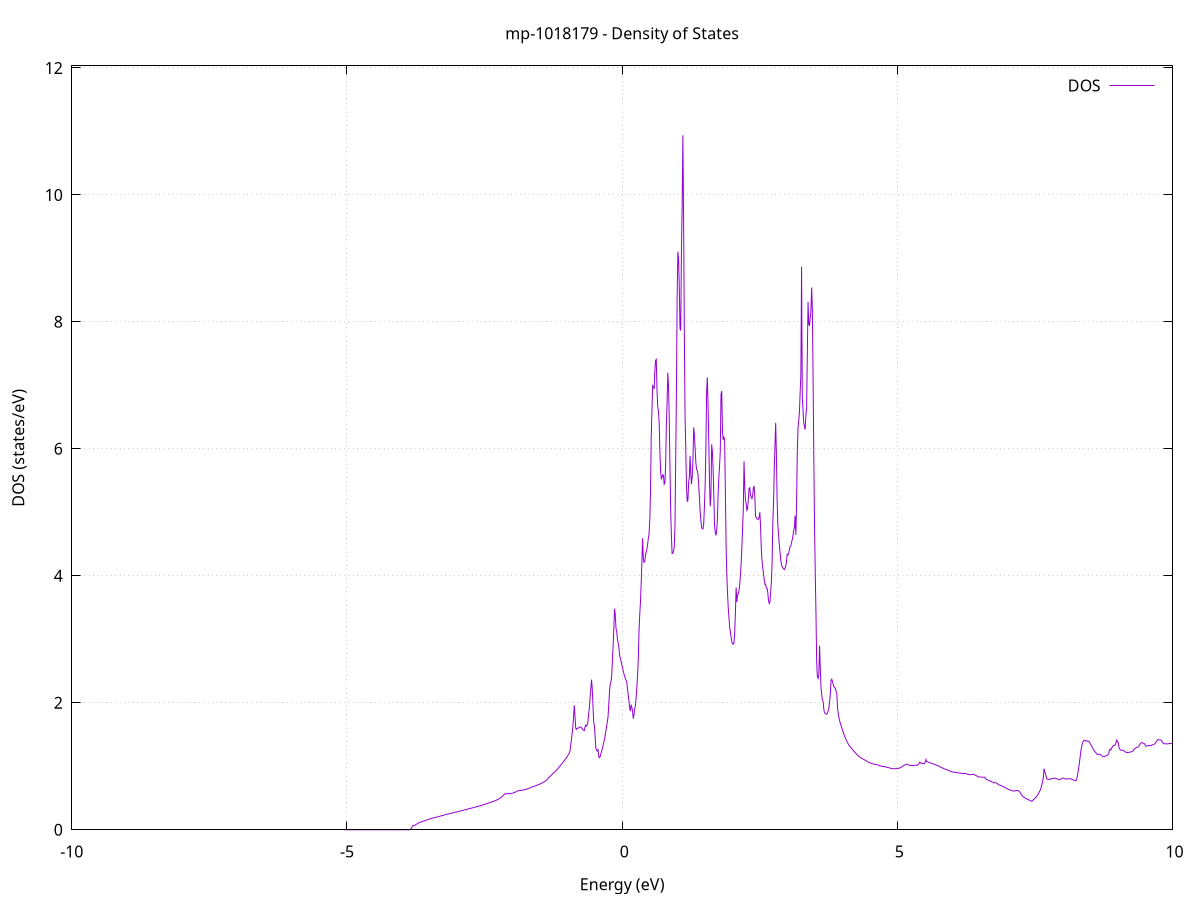 set title 'mp-1018179 - Density of States'
set xlabel 'Energy (eV)'
set ylabel 'DOS (states/eV)'
set grid
set xrange [-10:10]
set yrange [0:12.032]
set xzeroaxis lt -1
set terminal png size 800,600
set output 'mp-1018179_dos_gnuplot.png'
plot '-' using 1:2 with lines title 'DOS'
-5.052600 0.000000
-5.039500 0.000000
-5.026500 0.000000
-5.013400 0.000000
-5.000300 0.000000
-4.987300 0.000000
-4.974200 0.000000
-4.961100 0.000000
-4.948000 0.000000
-4.935000 0.000000
-4.921900 0.000000
-4.908800 0.000000
-4.895800 0.000000
-4.882700 0.000000
-4.869600 0.000000
-4.856500 0.000000
-4.843500 0.000000
-4.830400 0.000000
-4.817300 0.000000
-4.804300 0.000000
-4.791200 0.000000
-4.778100 0.000000
-4.765100 0.000000
-4.752000 0.000000
-4.738900 0.000000
-4.725800 0.000000
-4.712800 0.000000
-4.699700 0.000000
-4.686600 0.000000
-4.673600 0.000000
-4.660500 0.000000
-4.647400 0.000000
-4.634300 0.000000
-4.621300 0.000000
-4.608200 0.000000
-4.595100 0.000000
-4.582100 0.000000
-4.569000 0.000000
-4.555900 0.000000
-4.542900 0.000000
-4.529800 0.000000
-4.516700 0.000000
-4.503600 0.000000
-4.490600 0.000000
-4.477500 0.000000
-4.464400 0.000000
-4.451400 0.000000
-4.438300 0.000000
-4.425200 0.000000
-4.412100 0.000000
-4.399100 0.000000
-4.386000 0.000000
-4.372900 0.000000
-4.359900 0.000000
-4.346800 0.000000
-4.333700 0.000000
-4.320700 0.000000
-4.307600 0.000000
-4.294500 0.000000
-4.281400 0.000000
-4.268400 0.000000
-4.255300 0.000000
-4.242200 0.000000
-4.229200 0.000000
-4.216100 0.000000
-4.203000 0.000000
-4.190000 0.000000
-4.176900 0.000000
-4.163800 0.000000
-4.150700 0.000000
-4.137700 0.000000
-4.124600 0.000000
-4.111500 0.000000
-4.098500 0.000000
-4.085400 0.000000
-4.072300 0.000000
-4.059200 0.000000
-4.046200 0.000000
-4.033100 0.000000
-4.020000 0.000000
-4.007000 0.000000
-3.993900 0.000000
-3.980800 0.000000
-3.967800 0.000000
-3.954700 0.000000
-3.941600 0.000000
-3.928500 0.000000
-3.915500 0.000000
-3.902400 0.000000
-3.889300 0.000000
-3.876300 0.000000
-3.863200 0.000000
-3.850100 0.004000
-3.837000 0.014700
-3.824000 0.032100
-3.810900 0.056900
-3.797800 0.068300
-3.784800 0.067000
-3.771700 0.070800
-3.758600 0.076600
-3.745600 0.083300
-3.732500 0.090600
-3.719400 0.098200
-3.706300 0.105100
-3.693300 0.111800
-3.680200 0.117700
-3.667100 0.120600
-3.654100 0.123300
-3.641000 0.126400
-3.627900 0.129900
-3.614800 0.133500
-3.601800 0.137300
-3.588700 0.141300
-3.575600 0.145500
-3.562600 0.149900
-3.549500 0.154400
-3.536400 0.158000
-3.523400 0.161500
-3.510300 0.165300
-3.497200 0.169300
-3.484100 0.173400
-3.471100 0.177300
-3.458000 0.180600
-3.444900 0.183400
-3.431900 0.185900
-3.418800 0.188700
-3.405700 0.191700
-3.392600 0.194600
-3.379600 0.197500
-3.366500 0.200500
-3.353400 0.203500
-3.340400 0.206600
-3.327300 0.209800
-3.314200 0.213100
-3.301200 0.216200
-3.288100 0.219100
-3.275000 0.222000
-3.261900 0.225000
-3.248900 0.228200
-3.235800 0.231400
-3.222700 0.234700
-3.209700 0.238000
-3.196600 0.241400
-3.183500 0.244400
-3.170400 0.246900
-3.157400 0.249400
-3.144300 0.252000
-3.131200 0.254600
-3.118200 0.257300
-3.105100 0.260100
-3.092000 0.262800
-3.079000 0.265600
-3.065900 0.268500
-3.052800 0.271500
-3.039700 0.274400
-3.026700 0.277200
-3.013600 0.279800
-3.000500 0.282500
-2.987500 0.285300
-2.974400 0.288200
-2.961300 0.291000
-2.948200 0.293800
-2.935200 0.296700
-2.922100 0.299600
-2.909000 0.302600
-2.896000 0.305500
-2.882900 0.308500
-2.869800 0.311500
-2.856800 0.314600
-2.843700 0.318000
-2.830600 0.321200
-2.817500 0.323900
-2.804500 0.326700
-2.791400 0.329500
-2.778300 0.332400
-2.765300 0.335300
-2.752200 0.338200
-2.739100 0.341100
-2.726000 0.344000
-2.713000 0.347000
-2.699900 0.350000
-2.686800 0.353000
-2.673800 0.356000
-2.660700 0.359000
-2.647600 0.362100
-2.634600 0.365200
-2.621500 0.368300
-2.608400 0.371400
-2.595300 0.374600
-2.582300 0.378000
-2.569200 0.381400
-2.556100 0.384900
-2.543100 0.388500
-2.530000 0.392200
-2.516900 0.395800
-2.503900 0.399500
-2.490800 0.403200
-2.477700 0.406900
-2.464600 0.410700
-2.451600 0.414500
-2.438500 0.418400
-2.425400 0.422300
-2.412400 0.426100
-2.399300 0.429900
-2.386200 0.433500
-2.373100 0.437300
-2.360100 0.441100
-2.347000 0.445000
-2.333900 0.449100
-2.320900 0.453300
-2.307800 0.457700
-2.294700 0.462400
-2.281700 0.467800
-2.268600 0.473400
-2.255500 0.479300
-2.242400 0.485700
-2.229400 0.492500
-2.216300 0.499800
-2.203200 0.507700
-2.190200 0.516400
-2.177100 0.526000
-2.164000 0.536600
-2.150900 0.548800
-2.137900 0.564000
-2.124800 0.564600
-2.111700 0.561200
-2.098700 0.567200
-2.085600 0.572200
-2.072500 0.575800
-2.059500 0.573200
-2.046400 0.569900
-2.033300 0.568100
-2.020200 0.570800
-2.007200 0.573900
-1.994100 0.577200
-1.981000 0.580000
-1.968000 0.583100
-1.954900 0.587100
-1.941800 0.591300
-1.928700 0.599200
-1.915700 0.605800
-1.902600 0.611100
-1.889500 0.613300
-1.876500 0.615200
-1.863400 0.617300
-1.850300 0.619300
-1.837300 0.621100
-1.824200 0.623700
-1.811100 0.625300
-1.798000 0.625700
-1.785000 0.627200
-1.771900 0.630400
-1.758800 0.633900
-1.745800 0.637400
-1.732700 0.640400
-1.719600 0.644500
-1.706500 0.648600
-1.693500 0.652900
-1.680400 0.658600
-1.667300 0.664200
-1.654300 0.668800
-1.641200 0.672200
-1.628100 0.675700
-1.615100 0.679600
-1.602000 0.683900
-1.588900 0.688300
-1.575800 0.692500
-1.562800 0.696500
-1.549700 0.700700
-1.536600 0.705400
-1.523600 0.710100
-1.510500 0.714900
-1.497400 0.719800
-1.484300 0.725000
-1.471300 0.730400
-1.458200 0.735800
-1.445100 0.741000
-1.432100 0.747200
-1.419000 0.754400
-1.405900 0.761800
-1.392900 0.769600
-1.379800 0.777900
-1.366700 0.787000
-1.353600 0.804000
-1.340600 0.814500
-1.327500 0.825400
-1.314400 0.836700
-1.301400 0.848100
-1.288300 0.859000
-1.275200 0.870400
-1.262100 0.882600
-1.249100 0.893600
-1.236000 0.904400
-1.222900 0.911800
-1.209900 0.923200
-1.196800 0.935100
-1.183700 0.948300
-1.170700 0.961700
-1.157600 0.974900
-1.144500 0.988000
-1.131400 1.001200
-1.118400 1.015100
-1.105300 1.029900
-1.092200 1.045200
-1.079200 1.060100
-1.066100 1.074500
-1.053000 1.088800
-1.039900 1.103400
-1.026900 1.118200
-1.013800 1.133000
-1.000700 1.147800
-0.987700 1.167900
-0.974600 1.188200
-0.961500 1.207900
-0.948500 1.241400
-0.935400 1.329000
-0.922300 1.415800
-0.909200 1.511900
-0.896200 1.624700
-0.883100 1.771900
-0.870000 1.961700
-0.857000 1.794100
-0.843900 1.603200
-0.830800 1.582000
-0.817800 1.596800
-0.804700 1.602800
-0.791600 1.602800
-0.778500 1.611500
-0.765500 1.616500
-0.752400 1.622100
-0.739300 1.606900
-0.726300 1.592500
-0.713200 1.574800
-0.700100 1.565600
-0.687000 1.562700
-0.674000 1.622200
-0.660900 1.648400
-0.647800 1.633500
-0.634800 1.650000
-0.621700 1.699500
-0.608600 1.827700
-0.595600 1.925800
-0.582500 2.088200
-0.569400 2.215400
-0.556300 2.365600
-0.543300 2.220700
-0.530200 1.952200
-0.517100 1.699800
-0.504100 1.632600
-0.491000 1.476800
-0.477900 1.288800
-0.464800 1.252000
-0.451800 1.240600
-0.438700 1.262900
-0.425600 1.149700
-0.412600 1.134800
-0.399500 1.153200
-0.386400 1.194600
-0.373400 1.236800
-0.360300 1.280200
-0.347200 1.325900
-0.334100 1.374300
-0.321100 1.424900
-0.308000 1.488300
-0.294900 1.560400
-0.281900 1.633500
-0.268800 1.704100
-0.255700 1.782200
-0.242600 1.976700
-0.229600 2.167400
-0.216500 2.298100
-0.203400 2.329500
-0.190400 2.414900
-0.177300 2.665200
-0.164200 2.883100
-0.151200 3.166600
-0.138100 3.481900
-0.125000 3.386800
-0.111900 3.174500
-0.098900 3.123400
-0.085800 3.005200
-0.072700 2.943000
-0.059700 2.881200
-0.046600 2.750300
-0.033500 2.705500
-0.020400 2.658900
-0.007400 2.598000
0.005700 2.568500
0.018800 2.502300
0.031800 2.458600
0.044900 2.417600
0.058000 2.383900
0.071000 2.355500
0.084100 2.323500
0.097200 2.221300
0.110300 2.122300
0.123300 2.026600
0.136400 1.922300
0.149500 1.867600
0.162500 1.972100
0.175600 1.931400
0.188700 1.872900
0.201800 1.750700
0.214800 1.808800
0.227900 1.907600
0.241000 1.948400
0.254000 2.076000
0.267100 2.245800
0.280200 2.433400
0.293200 2.691200
0.306300 3.122500
0.319400 3.386500
0.332500 3.573800
0.345500 3.872400
0.358600 4.205700
0.371700 4.593500
0.384700 4.269100
0.397800 4.213200
0.410900 4.228200
0.424000 4.320400
0.437000 4.379200
0.450100 4.425700
0.463200 4.497200
0.476200 4.594800
0.489300 4.662700
0.502400 4.880200
0.515400 5.319900
0.528500 6.180000
0.541600 6.623100
0.554700 6.994800
0.567700 6.977600
0.580800 6.943100
0.593900 7.220700
0.606900 7.393400
0.620000 7.409000
0.633100 6.930800
0.646200 6.675100
0.659200 6.592800
0.672300 6.419200
0.685400 5.966400
0.698400 5.657300
0.711500 5.527300
0.724600 5.550100
0.737600 5.592500
0.750700 5.581200
0.763800 5.442200
0.776900 5.461300
0.789900 5.737600
0.803000 6.372400
0.816100 6.705400
0.829100 7.198400
0.842200 6.985100
0.855300 6.501600
0.868300 5.760300
0.881400 5.049900
0.894500 4.643400
0.907600 4.351600
0.920600 4.354900
0.933700 4.386800
0.946800 4.457700
0.959800 4.783200
0.972900 5.806000
0.986000 6.861700
0.999100 8.362400
1.012100 9.105000
1.025200 8.990700
1.038300 8.568000
1.051300 7.895900
1.064400 7.863900
1.077500 9.129600
1.090500 9.842800
1.103600 10.938500
1.116700 9.575600
1.129800 7.861200
1.142800 6.548000
1.155900 5.998100
1.169000 5.406500
1.182000 5.174000
1.195100 5.187200
1.208200 5.472400
1.221300 5.554200
1.234300 5.890400
1.247400 5.605400
1.260500 5.444200
1.273500 5.573400
1.286600 5.818300
1.299700 6.337200
1.312700 6.228200
1.325800 6.017600
1.338900 5.790200
1.352000 5.679900
1.365000 5.658600
1.378100 5.593300
1.391200 5.428200
1.404200 5.232300
1.417300 5.019600
1.430400 4.870900
1.443500 4.762900
1.456500 4.741000
1.469600 4.740500
1.482700 4.830200
1.495700 5.112200
1.508800 5.443300
1.521900 6.034500
1.534900 6.896800
1.548000 7.125000
1.561100 6.680300
1.574200 6.134600
1.587200 5.462700
1.600300 5.095800
1.613400 5.263700
1.626400 6.071300
1.639500 5.959800
1.652600 5.689500
1.665700 5.277200
1.678700 4.800600
1.691800 4.689800
1.704900 4.634500
1.717900 4.726400
1.731000 4.871900
1.744100 5.294300
1.757100 5.550200
1.770200 5.738400
1.783300 5.959800
1.796400 6.860700
1.809400 6.910500
1.822500 6.281200
1.835600 6.141800
1.848600 6.191200
1.861700 6.138900
1.874800 5.385000
1.887900 4.512700
1.900900 4.035100
1.914000 3.748900
1.927100 3.509500
1.940100 3.353800
1.953200 3.188100
1.966300 3.119300
1.979300 3.037200
1.992400 2.964600
2.005500 2.928800
2.018600 2.922600
2.031600 2.941400
2.044700 3.102800
2.057800 3.407700
2.070800 3.815700
2.083900 3.587600
2.097000 3.703800
2.110100 3.712600
2.123100 3.767700
2.136200 3.867400
2.149300 4.004600
2.162300 4.196500
2.175400 4.453900
2.188500 4.765800
2.201500 5.039300
2.214600 5.804900
2.227700 5.401700
2.240800 5.197000
2.253800 5.129400
2.266900 5.032200
2.280000 5.055300
2.293000 5.210000
2.306100 5.375700
2.319200 5.387300
2.332300 5.265300
2.345300 5.244900
2.358400 5.218300
2.371500 5.260200
2.384500 5.391200
2.397600 5.405700
2.410700 5.252500
2.423700 4.931300
2.436800 4.922300
2.449900 4.897000
2.463000 4.894500
2.476000 4.888800
2.489100 4.921800
2.502200 5.000600
2.515200 4.777900
2.528300 4.429200
2.541400 4.240500
2.554400 4.132400
2.567500 4.043200
2.580600 3.946200
2.593700 3.865700
2.606700 3.868300
2.619800 3.806300
2.632900 3.801800
2.645900 3.741400
2.659000 3.613800
2.672100 3.565300
2.685200 3.587700
2.698200 3.741900
2.711300 3.897900
2.724400 4.211500
2.737400 4.804400
2.750500 5.142900
2.763600 5.675900
2.776600 6.045800
2.789700 6.409100
2.802800 5.911800
2.815900 5.197200
2.828900 4.805900
2.842000 4.651600
2.855100 4.501700
2.868100 4.376200
2.881200 4.257900
2.894300 4.178800
2.907400 4.138800
2.920400 4.124300
2.933500 4.110900
2.946600 4.098300
2.959600 4.119400
2.972700 4.151800
2.985800 4.219200
2.998800 4.338700
3.011900 4.328400
3.025000 4.345600
3.038100 4.406700
3.051100 4.460700
3.064200 4.466700
3.077300 4.521700
3.090300 4.569600
3.103400 4.628000
3.116500 4.717900
3.129600 4.750200
3.142600 4.947600
3.155700 4.644000
3.168800 5.111500
3.181800 5.916500
3.194900 6.329700
3.208000 6.438200
3.221000 6.570900
3.234100 6.881400
3.247200 7.161400
3.260300 8.869200
3.273300 6.818100
3.286400 6.608600
3.299500 6.409600
3.312500 6.356500
3.325600 6.302800
3.338700 6.527100
3.351800 6.634800
3.364800 7.498300
3.377900 8.314000
3.391000 7.970100
3.404000 7.936700
3.417100 8.062100
3.430200 8.178600
3.443200 8.541000
3.456300 8.202400
3.469400 7.120500
3.482500 5.854900
3.495500 4.786500
3.508600 4.058400
3.521700 3.410800
3.534700 2.643200
3.547800 2.406100
3.560900 2.384600
3.574000 2.456400
3.587000 2.900500
3.600100 2.546400
3.613200 2.249800
3.626200 2.124000
3.639300 2.036400
3.652400 2.019400
3.665400 1.889300
3.678500 1.841800
3.691600 1.835700
3.704700 1.821700
3.717700 1.820400
3.730800 1.838700
3.743900 1.877400
3.756900 1.919300
3.770000 2.016600
3.783100 2.147100
3.796200 2.355800
3.809200 2.370300
3.822300 2.334100
3.835400 2.287800
3.848400 2.248400
3.861500 2.246000
3.874600 2.220800
3.887600 2.178500
3.900700 2.150100
3.913800 1.918700
3.926900 1.831900
3.939900 1.762800
3.953000 1.713100
3.966100 1.674000
3.979100 1.639400
3.992200 1.604400
4.005300 1.569900
4.018400 1.533400
4.031400 1.501600
4.044500 1.471400
4.057600 1.441900
4.070600 1.414200
4.083700 1.391700
4.096800 1.370100
4.109800 1.349600
4.122900 1.331600
4.136000 1.316400
4.149100 1.302100
4.162100 1.288200
4.175200 1.274600
4.188300 1.261700
4.201300 1.248600
4.214400 1.234900
4.227500 1.222000
4.240500 1.209700
4.253600 1.196300
4.266700 1.184000
4.279800 1.173000
4.292800 1.162600
4.305900 1.153000
4.319000 1.144700
4.332000 1.137200
4.345100 1.129800
4.358200 1.123100
4.371300 1.116800
4.384300 1.110600
4.397400 1.104200
4.410500 1.097900
4.423500 1.091200
4.436600 1.084700
4.449700 1.078200
4.462700 1.071600
4.475800 1.065100
4.488900 1.058600
4.502000 1.053700
4.515000 1.049900
4.528100 1.046400
4.541200 1.042800
4.554200 1.039300
4.567300 1.035800
4.580400 1.032600
4.593500 1.030100
4.606500 1.028100
4.619600 1.027500
4.632700 1.025500
4.645700 1.022800
4.658800 1.018200
4.671900 1.012800
4.684900 1.008300
4.698000 1.004300
4.711100 1.000900
4.724200 0.997700
4.737200 0.994500
4.750300 0.995300
4.763400 0.996300
4.776400 0.992100
4.789500 0.988400
4.802600 0.985000
4.815700 0.982000
4.828700 0.979600
4.841800 0.977600
4.854900 0.975000
4.867900 0.972000
4.881000 0.968800
4.894100 0.965900
4.907100 0.963700
4.920200 0.962400
4.933300 0.961700
4.946400 0.961400
4.959400 0.961700
4.972500 0.962900
4.985600 0.963300
4.998600 0.964700
5.011700 0.966700
5.024800 0.968700
5.037900 0.971600
5.050900 0.975800
5.064000 0.981100
5.077100 0.987900
5.090100 0.996500
5.103200 1.005000
5.116300 1.012300
5.129300 1.018200
5.142400 1.022900
5.155500 1.029100
5.168600 1.033400
5.181600 1.029800
5.194700 1.021400
5.207800 1.020200
5.220800 1.017600
5.233900 1.015100
5.247000 1.013400
5.260100 1.012700
5.273100 1.012500
5.286200 1.012700
5.299300 1.013300
5.312300 1.014100
5.325400 1.015000
5.338500 1.015800
5.351500 1.016700
5.364600 1.019500
5.377700 1.025500
5.390800 1.036400
5.403800 1.064700
5.416900 1.063900
5.430000 1.048100
5.443000 1.045800
5.456100 1.044200
5.469200 1.041900
5.482300 1.039300
5.495300 1.043500
5.508400 1.072000
5.521500 1.106900
5.534500 1.071200
5.547600 1.070100
5.560700 1.064700
5.573700 1.060300
5.586800 1.056200
5.599900 1.052200
5.613000 1.048500
5.626000 1.045200
5.639100 1.042100
5.652200 1.038500
5.665200 1.034400
5.678300 1.030700
5.691400 1.026400
5.704500 1.019500
5.717500 1.016300
5.730600 1.012900
5.743700 1.004900
5.756700 0.999300
5.769800 0.994000
5.782900 0.988900
5.795900 0.983700
5.809000 0.978400
5.822100 0.972800
5.835200 0.967300
5.848200 0.962200
5.861300 0.957600
5.874400 0.953700
5.887400 0.949800
5.900500 0.945500
5.913600 0.940800
5.926600 0.936300
5.939700 0.931900
5.952800 0.927200
5.965900 0.922400
5.978900 0.917800
5.992000 0.912200
6.005100 0.910500
6.018100 0.908600
6.031200 0.907000
6.044300 0.905600
6.057400 0.904300
6.070400 0.902800
6.083500 0.901100
6.096600 0.899200
6.109600 0.897300
6.122700 0.895200
6.135800 0.892800
6.148800 0.891500
6.161900 0.889400
6.175000 0.886800
6.188100 0.884400
6.201100 0.884000
6.214200 0.885700
6.227300 0.889100
6.240300 0.886100
6.253400 0.880600
6.266500 0.876500
6.279600 0.873600
6.292600 0.871300
6.305700 0.869600
6.318800 0.868600
6.331800 0.867900
6.344900 0.868600
6.358000 0.870600
6.371000 0.873100
6.384100 0.874500
6.397200 0.870000
6.410300 0.863800
6.423300 0.857600
6.436400 0.851300
6.449500 0.845200
6.462500 0.837000
6.475600 0.833600
6.488700 0.832000
6.501800 0.831300
6.514800 0.831000
6.527900 0.829800
6.541000 0.828300
6.554000 0.827400
6.567100 0.827000
6.580200 0.827300
6.593200 0.828200
6.606300 0.804700
6.619400 0.793500
6.632500 0.787600
6.645500 0.782400
6.658600 0.777600
6.671700 0.772900
6.684700 0.768800
6.697800 0.763700
6.710900 0.757600
6.724000 0.752100
6.737000 0.747000
6.750100 0.741500
6.763200 0.737100
6.776200 0.740400
6.789300 0.742300
6.802400 0.738600
6.815400 0.730200
6.828500 0.718700
6.841600 0.710300
6.854700 0.705600
6.867700 0.700800
6.880800 0.696100
6.893900 0.691200
6.906900 0.686200
6.920000 0.680900
6.933100 0.675500
6.946200 0.670000
6.959200 0.664300
6.972300 0.658200
6.985400 0.652000
6.998400 0.645800
7.011500 0.639700
7.024600 0.634100
7.037600 0.629300
7.050700 0.625000
7.063800 0.621100
7.076900 0.617400
7.089900 0.614000
7.103000 0.611700
7.116100 0.610300
7.129100 0.610100
7.142200 0.612100
7.155300 0.617600
7.168400 0.619400
7.181400 0.618400
7.194500 0.616700
7.207600 0.611300
7.220600 0.599600
7.233700 0.583100
7.246800 0.564400
7.259800 0.546700
7.272900 0.533100
7.286000 0.520200
7.299100 0.512300
7.312100 0.506100
7.325200 0.499200
7.338300 0.492300
7.351300 0.485900
7.364400 0.479900
7.377500 0.474500
7.390600 0.469600
7.403600 0.465200
7.416700 0.460100
7.429800 0.454200
7.442800 0.448400
7.455900 0.459200
7.469000 0.471200
7.482000 0.480900
7.495100 0.491100
7.508200 0.502800
7.521300 0.515300
7.534300 0.528900
7.547400 0.545700
7.560500 0.565000
7.573500 0.585400
7.586600 0.606800
7.599700 0.629800
7.612700 0.666500
7.625800 0.708500
7.638900 0.748800
7.652000 0.818100
7.665000 0.962900
7.678100 0.910000
7.691200 0.890700
7.704200 0.842800
7.717300 0.800800
7.730400 0.796000
7.743500 0.794800
7.756500 0.794000
7.769600 0.793200
7.782700 0.793600
7.795700 0.804300
7.808800 0.807900
7.821900 0.809700
7.834900 0.811000
7.848000 0.811900
7.861100 0.813100
7.874200 0.810900
7.887200 0.807100
7.900300 0.801600
7.913400 0.797000
7.926400 0.793600
7.939500 0.791300
7.952600 0.790300
7.965700 0.793100
7.978700 0.801000
7.991800 0.812700
8.004900 0.816300
8.017900 0.812200
8.031000 0.805900
8.044100 0.802800
8.057100 0.801500
8.070200 0.801000
8.083300 0.801200
8.096400 0.801700
8.109400 0.802400
8.122500 0.803100
8.135600 0.803300
8.148600 0.802200
8.161700 0.798300
8.174800 0.794400
8.187900 0.790600
8.200900 0.785900
8.214000 0.779600
8.227100 0.775400
8.240100 0.773100
8.253200 0.778200
8.266300 0.823200
8.279300 0.886200
8.292400 0.957800
8.305500 1.035700
8.318600 1.126700
8.331600 1.220600
8.344700 1.291500
8.357800 1.342900
8.370800 1.378700
8.383900 1.400300
8.397000 1.410800
8.410100 1.411000
8.423100 1.402200
8.436200 1.392700
8.449300 1.399900
8.462300 1.398500
8.475400 1.392800
8.488500 1.384900
8.501500 1.366000
8.514600 1.342200
8.527700 1.318700
8.540800 1.306700
8.553800 1.283000
8.566900 1.260800
8.580000 1.241300
8.593000 1.227600
8.606100 1.215100
8.619200 1.202300
8.632300 1.187900
8.645300 1.183100
8.658400 1.189400
8.671500 1.191200
8.684500 1.186500
8.697600 1.182800
8.710700 1.171200
8.723700 1.159000
8.736800 1.151700
8.749900 1.149700
8.763000 1.153100
8.776000 1.160300
8.789100 1.163200
8.802200 1.168300
8.815200 1.174400
8.828300 1.184000
8.841400 1.202600
8.854500 1.253100
8.867500 1.269600
8.880600 1.257300
8.893700 1.286300
8.906700 1.304100
8.919800 1.323400
8.932900 1.326200
8.945900 1.327000
8.959000 1.339700
8.972100 1.366400
8.985200 1.421200
8.998200 1.382900
9.011300 1.381600
9.024400 1.314400
9.037400 1.279700
9.050500 1.259300
9.063600 1.253600
9.076700 1.252700
9.089700 1.253800
9.102800 1.251300
9.115900 1.244900
9.128900 1.237900
9.142000 1.230800
9.155100 1.220300
9.168100 1.215800
9.181200 1.217200
9.194300 1.219000
9.207400 1.219400
9.220400 1.221500
9.233500 1.224300
9.246600 1.226300
9.259600 1.230500
9.272700 1.236000
9.285800 1.241400
9.298800 1.266700
9.311900 1.275200
9.325000 1.282300
9.338100 1.292500
9.351100 1.302000
9.364200 1.299800
9.377300 1.306800
9.390300 1.319700
9.403400 1.336500
9.416500 1.356800
9.429600 1.369100
9.442600 1.372700
9.455700 1.370400
9.468800 1.363000
9.481800 1.354300
9.494900 1.355500
9.508000 1.321500
9.521000 1.318900
9.534100 1.317500
9.547200 1.318500
9.560300 1.325000
9.573300 1.329100
9.586400 1.328400
9.599500 1.326400
9.612500 1.328800
9.625600 1.334100
9.638700 1.337400
9.651800 1.341300
9.664800 1.347200
9.677900 1.356900
9.691000 1.370400
9.704000 1.386500
9.717100 1.402200
9.730200 1.417900
9.743200 1.419200
9.756300 1.414900
9.769400 1.414700
9.782500 1.415700
9.795500 1.410100
9.808600 1.392200
9.821700 1.372800
9.834700 1.362200
9.847800 1.356300
9.860900 1.353200
9.874000 1.352600
9.887000 1.354900
9.900100 1.353300
9.913200 1.353000
9.926200 1.354600
9.939300 1.357000
9.952400 1.359000
9.965400 1.359800
9.978500 1.358600
9.991600 1.354300
10.004700 1.346300
10.017700 1.338200
10.030800 1.330600
10.043900 1.323100
10.056900 1.322000
10.070000 1.316900
10.083100 1.308600
10.096200 1.301000
10.109200 1.296000
10.122300 1.293800
10.135400 1.287500
10.148400 1.280800
10.161500 1.275100
10.174600 1.271600
10.187600 1.269600
10.200700 1.268100
10.213800 1.265200
10.226900 1.262000
10.239900 1.261200
10.253000 1.262800
10.266100 1.265400
10.279100 1.269200
10.292200 1.275800
10.305300 1.275000
10.318400 1.268600
10.331400 1.264200
10.344500 1.264800
10.357600 1.268200
10.370600 1.272300
10.383700 1.276500
10.396800 1.279800
10.409800 1.281600
10.422900 1.282100
10.436000 1.281700
10.449100 1.281000
10.462100 1.279200
10.475200 1.275600
10.488300 1.270200
10.501300 1.264200
10.514400 1.257900
10.527500 1.251800
10.540600 1.246200
10.553600 1.240600
10.566700 1.233800
10.579800 1.227500
10.592800 1.222900
10.605900 1.219700
10.619000 1.212000
10.632000 1.210700
10.645100 1.210500
10.658200 1.211500
10.671300 1.215600
10.684300 1.219000
10.697400 1.220600
10.710500 1.220600
10.723500 1.218800
10.736600 1.218100
10.749700 1.219600
10.762800 1.222100
10.775800 1.225700
10.788900 1.229300
10.802000 1.232600
10.815000 1.235000
10.828100 1.236600
10.841200 1.237700
10.854200 1.238700
10.867300 1.240200
10.880400 1.242600
10.893500 1.245700
10.906500 1.248800
10.919600 1.251700
10.932700 1.254800
10.945700 1.258100
10.958800 1.262200
10.971900 1.266400
10.984900 1.268900
10.998000 1.271500
11.011100 1.274200
11.024200 1.276800
11.037200 1.279600
11.050300 1.281800
11.063400 1.282200
11.076400 1.281400
11.089500 1.280800
11.102600 1.280200
11.115700 1.279400
11.128700 1.278000
11.141800 1.276100
11.154900 1.274000
11.167900 1.271600
11.181000 1.269200
11.194100 1.266500
11.207100 1.263700
11.220200 1.261400
11.233300 1.259400
11.246400 1.257900
11.259400 1.256600
11.272500 1.255300
11.285600 1.253500
11.298600 1.251000
11.311700 1.248900
11.324800 1.246900
11.337900 1.244400
11.350900 1.241200
11.364000 1.238000
11.377100 1.234300
11.390100 1.230100
11.403200 1.226900
11.416300 1.224000
11.429300 1.221400
11.442400 1.219100
11.455500 1.216900
11.468600 1.215000
11.481600 1.213500
11.494700 1.212000
11.507800 1.210600
11.520800 1.209300
11.533900 1.208100
11.547000 1.207500
11.560100 1.207100
11.573100 1.207400
11.586200 1.208600
11.599300 1.210200
11.612300 1.211900
11.625400 1.213500
11.638500 1.217100
11.651500 1.220600
11.664600 1.222300
11.677700 1.222500
11.690800 1.221300
11.703800 1.220400
11.716900 1.220500
11.730000 1.222300
11.743000 1.225600
11.756100 1.229600
11.769200 1.233600
11.782300 1.237400
11.795300 1.240800
11.808400 1.243800
11.821500 1.246200
11.834500 1.248600
11.847600 1.251500
11.860700 1.254800
11.873700 1.259300
11.886800 1.262800
11.899900 1.260300
11.913000 1.259000
11.926000 1.259800
11.939100 1.260500
11.952200 1.261800
11.965200 1.263000
11.978300 1.263300
11.991400 1.262900
12.004500 1.262600
12.017500 1.262500
12.030600 1.263100
12.043700 1.264300
12.056700 1.265600
12.069800 1.266900
12.082900 1.268100
12.095900 1.269500
12.109000 1.270900
12.122100 1.272400
12.135200 1.274500
12.148200 1.277500
12.161300 1.285400
12.174400 1.286000
12.187400 1.285900
12.200500 1.285600
12.213600 1.285100
12.226700 1.284800
12.239700 1.284400
12.252800 1.285600
12.265900 1.288700
12.278900 1.290600
12.292000 1.289000
12.305100 1.287000
12.318100 1.284800
12.331200 1.283200
12.344300 1.280100
12.357400 1.276800
12.370400 1.274500
12.383500 1.273800
12.396600 1.273100
12.409600 1.272100
12.422700 1.271000
12.435800 1.270100
12.448900 1.269400
12.461900 1.269100
12.475000 1.269300
12.488100 1.270000
12.501100 1.271000
12.514200 1.272800
12.527300 1.276700
12.540300 1.280500
12.553400 1.284000
12.566500 1.287400
12.579600 1.290700
12.592600 1.291400
12.605700 1.293900
12.618800 1.293900
12.631800 1.293800
12.644900 1.295300
12.658000 1.296700
12.671000 1.296100
12.684100 1.292600
12.697200 1.288300
12.710300 1.282200
12.723300 1.275900
12.736400 1.270300
12.749500 1.266100
12.762500 1.263800
12.775600 1.265400
12.788700 1.263200
12.801800 1.260400
12.814800 1.258100
12.827900 1.256100
12.841000 1.254100
12.854000 1.250200
12.867100 1.246400
12.880200 1.243900
12.893200 1.242500
12.906300 1.242500
12.919400 1.240300
12.932500 1.239500
12.945500 1.239500
12.958600 1.239800
12.971700 1.240300
12.984700 1.240800
12.997800 1.241400
13.010900 1.241600
13.024000 1.242200
13.037000 1.243100
13.050100 1.244500
13.063200 1.246700
13.076200 1.249300
13.089300 1.252500
13.102400 1.256100
13.115400 1.258800
13.128500 1.260100
13.141600 1.258100
13.154700 1.256900
13.167700 1.256700
13.180800 1.254600
13.193900 1.249400
13.206900 1.249300
13.220000 1.251300
13.233100 1.253600
13.246200 1.255700
13.259200 1.257600
13.272300 1.259000
13.285400 1.259400
13.298400 1.266900
13.311500 1.265400
13.324600 1.264000
13.337600 1.264200
13.350700 1.265200
13.363800 1.264600
13.376900 1.263600
13.389900 1.262200
13.403000 1.260400
13.416100 1.259600
13.429100 1.260300
13.442200 1.261800
13.455300 1.263800
13.468400 1.266200
13.481400 1.267500
13.494500 1.267800
13.507600 1.269300
13.520600 1.279300
13.533700 1.276900
13.546800 1.274000
13.559800 1.273500
13.572900 1.275100
13.586000 1.278200
13.599100 1.279000
13.612100 1.281600
13.625200 1.290500
13.638300 1.286200
13.651300 1.282200
13.664400 1.278200
13.677500 1.273500
13.690600 1.269500
13.703600 1.268000
13.716700 1.269000
13.729800 1.269200
13.742800 1.266100
13.755900 1.260400
13.769000 1.258000
13.782000 1.258600
13.795100 1.260400
13.808200 1.265600
13.821300 1.273200
13.834300 1.280200
13.847400 1.290700
13.860500 1.304600
13.873500 1.321100
13.886600 1.338300
13.899700 1.367000
13.912800 1.419500
13.925800 1.479600
13.938900 1.619700
13.952000 1.485400
13.965000 1.433900
13.978100 1.421500
13.991200 1.390500
14.004200 1.373400
14.017300 1.368200
14.030400 1.363900
14.043500 1.360500
14.056500 1.355200
14.069600 1.349000
14.082700 1.343900
14.095700 1.340400
14.108800 1.337200
14.121900 1.337000
14.135000 1.338700
14.148000 1.339300
14.161100 1.340100
14.174200 1.351600
14.187200 1.341800
14.200300 1.343300
14.213400 1.349100
14.226400 1.354400
14.239500 1.352000
14.252600 1.325000
14.265700 1.328000
14.278700 1.328200
14.291800 1.325100
14.304900 1.325700
14.317900 1.329800
14.331000 1.336200
14.344100 1.346300
14.357100 1.354400
14.370200 1.361400
14.383300 1.368800
14.396400 1.369100
14.409400 1.370700
14.422500 1.378300
14.435600 1.384500
14.448600 1.389200
14.461700 1.394400
14.474800 1.404900
14.487900 1.420200
14.500900 1.463400
14.514000 1.478300
14.527100 1.480500
14.540100 1.504700
14.553200 1.513800
14.566300 1.540300
14.579300 1.575100
14.592400 1.629400
14.605500 1.701600
14.618600 1.761100
14.631600 1.806700
14.644700 1.846700
14.657800 1.911400
14.670800 1.955400
14.683900 1.934900
14.697000 1.904800
14.710100 1.879400
14.723100 1.847800
14.736200 1.822600
14.749300 1.804400
14.762300 1.788600
14.775400 1.771700
14.788500 1.751600
14.801500 1.729800
14.814600 1.707400
14.827700 1.688600
14.840800 1.667800
14.853800 1.642400
14.866900 1.620700
14.880000 1.603200
14.893000 1.578000
14.906100 1.554000
14.919200 1.539300
14.932300 1.517600
14.945300 1.492800
14.958400 1.483500
14.971500 1.474200
14.984500 1.462700
14.997600 1.449800
15.010700 1.462900
15.023700 1.480400
15.036800 1.488800
15.049900 1.497800
15.063000 1.504100
15.076000 1.502900
15.089100 1.514200
15.102200 1.533200
15.115200 1.555700
15.128300 1.584400
15.141400 1.629400
15.154500 1.639600
15.167500 1.652100
15.180600 1.669400
15.193700 1.689500
15.206700 1.712500
15.219800 1.729000
15.232900 1.727900
15.245900 1.729900
15.259000 1.730900
15.272100 1.729100
15.285200 1.726500
15.298200 1.732600
15.311300 1.735700
15.324400 1.728200
15.337400 1.716400
15.350500 1.702100
15.363600 1.706300
15.376700 1.678000
15.389700 1.656800
15.402800 1.649900
15.415900 1.650500
15.428900 1.633500
15.442000 1.606900
15.455100 1.614800
15.468100 1.634200
15.481200 1.641600
15.494300 1.630800
15.507400 1.621100
15.520400 1.611700
15.533500 1.601400
15.546600 1.587900
15.559600 1.578400
15.572700 1.557300
15.585800 1.562100
15.598900 1.556400
15.611900 1.548200
15.625000 1.552800
15.638100 1.565000
15.651100 1.569900
15.664200 1.568700
15.677300 1.563300
15.690300 1.550600
15.703400 1.521500
15.716500 1.503100
15.729600 1.515700
15.742600 1.505100
15.755700 1.484500
15.768800 1.485800
15.781800 1.484200
15.794900 1.469500
15.808000 1.446000
15.821100 1.348500
15.834100 1.291700
15.847200 1.260000
15.860300 1.237900
15.873300 1.223100
15.886400 1.214100
15.899500 1.210800
15.912500 1.213000
15.925600 1.218200
15.938700 1.226700
15.951800 1.241900
15.964800 1.256300
15.977900 1.269400
15.991000 1.282400
16.004000 1.298000
16.017100 1.315100
16.030200 1.327400
16.043200 1.333100
16.056300 1.342500
16.069400 1.360000
16.082500 1.378200
16.095500 1.395200
16.108600 1.412900
16.121700 1.435700
16.134700 1.442300
16.147800 1.437500
16.160900 1.449800
16.174000 1.465600
16.187000 1.482800
16.200100 1.502400
16.213200 1.525800
16.226200 1.552300
16.239300 1.601200
16.252400 1.653500
16.265400 1.630300
16.278500 1.574800
16.291600 1.495200
16.304700 1.456900
16.317700 1.429000
16.330800 1.405700
16.343900 1.385100
16.356900 1.367100
16.370000 1.354000
16.383100 1.348600
16.396200 1.347500
16.409200 1.347600
16.422300 1.349500
16.435400 1.354500
16.448400 1.361900
16.461500 1.369800
16.474600 1.379800
16.487600 1.384100
16.500700 1.387100
16.513800 1.391200
16.526900 1.396800
16.539900 1.398600
16.553000 1.388500
16.566100 1.377400
16.579100 1.381400
16.592200 1.465000
16.605300 1.312800
16.618400 1.297500
16.631400 1.297400
16.644500 1.297400
16.657600 1.300400
16.670600 1.305800
16.683700 1.317000
16.696800 1.330300
16.709800 1.402900
16.722900 1.471600
16.736000 1.524300
16.749100 1.578900
16.762100 1.622500
16.775200 1.620100
16.788300 1.547700
16.801300 1.554200
16.814400 1.536600
16.827500 1.519800
16.840600 1.500500
16.853600 1.490300
16.866700 1.490100
16.879800 1.467900
16.892800 1.439700
16.905900 1.412800
16.919000 1.389000
16.932000 1.369400
16.945100 1.352900
16.958200 1.337900
16.971300 1.329400
16.984300 1.318100
16.997400 1.308400
17.010500 1.300900
17.023500 1.300300
17.036600 1.311100
17.049700 1.288200
17.062800 1.281100
17.075800 1.277800
17.088900 1.275000
17.102000 1.275900
17.115000 1.279100
17.128100 1.283100
17.141200 1.286000
17.154200 1.288000
17.167300 1.290200
17.180400 1.293900
17.193500 1.300000
17.206500 1.307400
17.219600 1.316500
17.232700 1.327800
17.245700 1.339500
17.258800 1.351200
17.271900 1.364700
17.285000 1.383700
17.298000 1.400400
17.311100 1.418400
17.324200 1.428200
17.337200 1.433600
17.350300 1.438200
17.363400 1.446100
17.376400 1.454100
17.389500 1.463200
17.402600 1.478800
17.415700 1.501400
17.428700 1.525900
17.441800 1.533000
17.454900 1.540000
17.467900 1.546000
17.481000 1.550700
17.494100 1.554900
17.507200 1.557800
17.520200 1.559300
17.533300 1.563600
17.546400 1.568100
17.559400 1.571700
17.572500 1.592800
17.585600 1.591400
17.598600 1.579800
17.611700 1.561100
17.624800 1.542500
17.637900 1.526800
17.650900 1.512100
17.664000 1.498900
17.677100 1.488700
17.690100 1.480400
17.703200 1.473000
17.716300 1.465100
17.729300 1.452700
17.742400 1.441900
17.755500 1.438900
17.768600 1.432600
17.781600 1.429400
17.794700 1.422100
17.807800 1.425400
17.820800 1.418700
17.833900 1.416200
17.847000 1.429800
17.860100 1.436600
17.873100 1.403900
17.886200 1.397100
17.899300 1.382100
17.912300 1.354700
17.925400 1.305200
17.938500 1.229600
17.951500 1.205700
17.964600 1.185100
17.977700 1.165500
17.990800 1.152300
18.003800 1.142700
18.016900 1.135800
18.030000 1.132000
18.043000 1.131500
18.056100 1.133900
18.069200 1.136400
18.082300 1.131300
18.095300 1.118700
18.108400 1.103500
18.121500 1.089400
18.134500 1.075200
18.147600 1.053700
18.160700 1.017800
18.173700 0.998500
18.186800 0.981200
18.199900 0.965400
18.213000 0.952600
18.226000 0.942200
18.239100 0.933500
18.252200 0.926000
18.265200 0.919800
18.278300 0.915100
18.291400 0.910700
18.304500 0.906400
18.317500 0.901800
18.330600 0.897600
18.343700 0.898300
18.356700 0.897600
18.369800 0.893600
18.382900 0.886200
18.395900 0.876600
18.409000 0.865500
18.422100 0.853000
18.435200 0.838800
18.448200 0.824000
18.461300 0.809200
18.474400 0.791100
18.487400 0.771000
18.500500 0.745100
18.513600 0.718400
18.526700 0.699400
18.539700 0.680900
18.552800 0.665000
18.565900 0.649100
18.578900 0.637800
18.592000 0.634800
18.605100 0.629600
18.618100 0.624100
18.631200 0.612700
18.644300 0.597900
18.657400 0.583100
18.670400 0.567900
18.683500 0.552200
18.696600 0.535800
18.709600 0.519300
18.722700 0.503200
18.735800 0.487400
18.748900 0.471500
18.761900 0.455800
18.775000 0.440400
18.788100 0.425700
18.801100 0.412000
18.814200 0.399900
18.827300 0.389200
18.840300 0.379800
18.853400 0.372800
18.866500 0.366800
18.879600 0.359300
18.892600 0.350300
18.905700 0.339500
18.918800 0.328300
18.931800 0.323000
18.944900 0.318800
18.958000 0.314900
18.971100 0.310000
18.984100 0.305100
18.997200 0.301100
19.010300 0.297100
19.023300 0.291600
19.036400 0.283500
19.049500 0.274300
19.062500 0.263900
19.075600 0.252400
19.088700 0.240900
19.101800 0.229400
19.114800 0.217800
19.127900 0.206400
19.141000 0.195800
19.154000 0.185800
19.167100 0.176200
19.180200 0.166700
19.193300 0.157200
19.206300 0.147900
19.219400 0.138600
19.232500 0.129400
19.245500 0.120400
19.258600 0.113900
19.271700 0.109900
19.284700 0.105100
19.297800 0.099000
19.310900 0.092200
19.324000 0.085300
19.337000 0.078500
19.350100 0.072100
19.363200 0.066100
19.376200 0.060300
19.389300 0.054900
19.402400 0.049900
19.415400 0.045300
19.428500 0.040900
19.441600 0.036800
19.454700 0.033000
19.467700 0.029400
19.480800 0.026000
19.493900 0.023000
19.506900 0.020300
19.520000 0.017900
19.533100 0.015700
19.546200 0.013800
19.559200 0.012100
19.572300 0.010600
19.585400 0.009300
19.598400 0.008300
19.611500 0.007300
19.624600 0.006500
19.637600 0.005700
19.650700 0.005000
19.663800 0.004400
19.676900 0.003800
19.689900 0.003300
19.703000 0.002800
19.716100 0.002400
19.729100 0.002000
19.742200 0.001700
19.755300 0.001400
19.768400 0.001100
19.781400 0.000900
19.794500 0.000700
19.807600 0.000500
19.820600 0.000400
19.833700 0.000300
19.846800 0.000200
19.859800 0.000100
19.872900 0.000000
19.886000 0.000000
19.899100 0.000000
19.912100 0.000000
19.925200 0.000000
19.938300 0.000000
19.951300 0.000000
19.964400 0.000000
19.977500 0.000000
19.990600 0.000000
20.003600 0.000000
20.016700 0.000000
20.029800 0.000000
20.042800 0.000000
20.055900 0.000000
20.069000 0.000000
20.082000 0.000000
20.095100 0.000000
20.108200 0.000000
20.121300 0.000000
20.134300 0.000000
20.147400 0.000000
20.160500 0.000000
20.173500 0.000000
20.186600 0.000000
20.199700 0.000000
20.212800 0.000000
20.225800 0.000000
20.238900 0.000000
20.252000 0.000000
20.265000 0.000000
20.278100 0.000000
20.291200 0.000000
20.304200 0.000000
20.317300 0.000000
20.330400 0.000000
20.343500 0.000000
20.356500 0.000000
20.369600 0.000000
20.382700 0.000000
20.395700 0.000000
20.408800 0.000000
20.421900 0.000000
20.435000 0.000000
20.448000 0.000000
20.461100 0.000000
20.474200 0.000000
20.487200 0.000000
20.500300 0.000000
20.513400 0.000000
20.526400 0.000000
20.539500 0.000000
20.552600 0.000000
20.565700 0.000000
20.578700 0.000000
20.591800 0.000000
20.604900 0.000000
20.617900 0.000000
20.631000 0.000000
20.644100 0.000000
20.657200 0.000000
20.670200 0.000000
20.683300 0.000000
20.696400 0.000000
20.709400 0.000000
20.722500 0.000000
20.735600 0.000000
20.748600 0.000000
20.761700 0.000000
20.774800 0.000000
20.787900 0.000000
20.800900 0.000000
20.814000 0.000000
20.827100 0.000000
20.840100 0.000000
20.853200 0.000000
20.866300 0.000000
20.879400 0.000000
20.892400 0.000000
20.905500 0.000000
20.918600 0.000000
20.931600 0.000000
20.944700 0.000000
20.957800 0.000000
20.970800 0.000000
20.983900 0.000000
20.997000 0.000000
21.010100 0.000000
21.023100 0.000000
21.036200 0.000000
21.049300 0.000000
21.062300 0.000000
21.075400 0.000000
21.088500 0.000000
e
